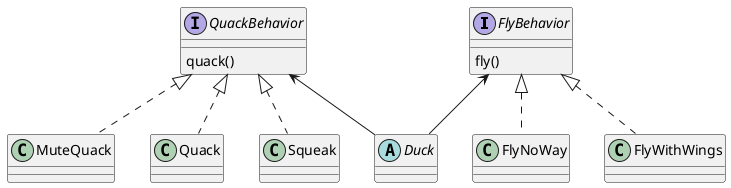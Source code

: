 @startuml
'https://plantuml.com/class-diagram

interface FlyBehavior {
    fly()
}

interface QuackBehavior {

    quack()
}

class MuteQuack {
}

class Quack {
}

class Squeak {
}

class FlyNoWay {
}

class FlyWithWings {
}

abstract class Duck {
}

FlyNoWay .up.|> FlyBehavior
FlyWithWings .up.|> FlyBehavior

MuteQuack .up.|> QuackBehavior
Quack .up.|> QuackBehavior
Squeak .up.|> QuackBehavior

Duck -up-> FlyBehavior
Duck -up-> QuackBehavior






@enduml
